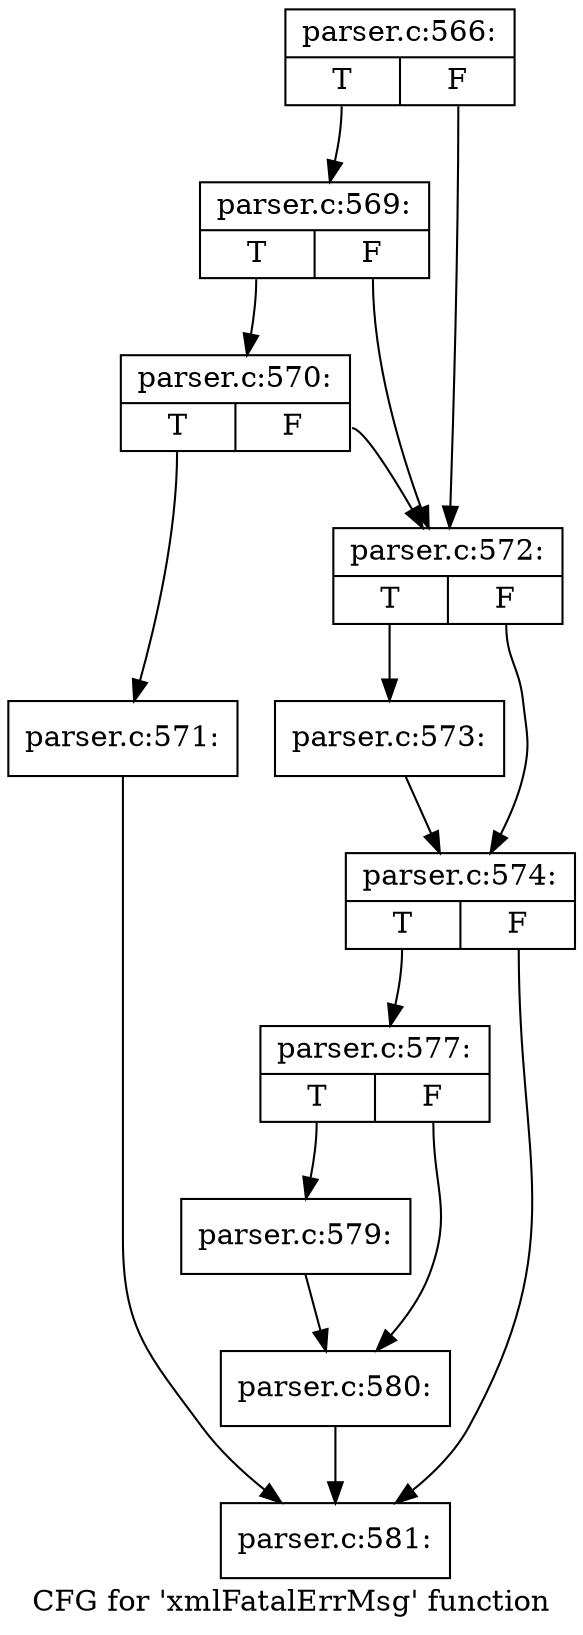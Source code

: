digraph "CFG for 'xmlFatalErrMsg' function" {
	label="CFG for 'xmlFatalErrMsg' function";

	Node0x55d73bfced80 [shape=record,label="{parser.c:566:|{<s0>T|<s1>F}}"];
	Node0x55d73bfced80:s0 -> Node0x55d73bfcfb40;
	Node0x55d73bfced80:s1 -> Node0x55d73bfcfa70;
	Node0x55d73bfcfb40 [shape=record,label="{parser.c:569:|{<s0>T|<s1>F}}"];
	Node0x55d73bfcfb40:s0 -> Node0x55d73bfcfac0;
	Node0x55d73bfcfb40:s1 -> Node0x55d73bfcfa70;
	Node0x55d73bfcfac0 [shape=record,label="{parser.c:570:|{<s0>T|<s1>F}}"];
	Node0x55d73bfcfac0:s0 -> Node0x55d73bfcfa20;
	Node0x55d73bfcfac0:s1 -> Node0x55d73bfcfa70;
	Node0x55d73bfcfa20 [shape=record,label="{parser.c:571:}"];
	Node0x55d73bfcfa20 -> Node0x55d73bfd1170;
	Node0x55d73bfcfa70 [shape=record,label="{parser.c:572:|{<s0>T|<s1>F}}"];
	Node0x55d73bfcfa70:s0 -> Node0x55d73bfd0470;
	Node0x55d73bfcfa70:s1 -> Node0x55d73bfd04c0;
	Node0x55d73bfd0470 [shape=record,label="{parser.c:573:}"];
	Node0x55d73bfd0470 -> Node0x55d73bfd04c0;
	Node0x55d73bfd04c0 [shape=record,label="{parser.c:574:|{<s0>T|<s1>F}}"];
	Node0x55d73bfd04c0:s0 -> Node0x55d73bfd1120;
	Node0x55d73bfd04c0:s1 -> Node0x55d73bfd1170;
	Node0x55d73bfd1120 [shape=record,label="{parser.c:577:|{<s0>T|<s1>F}}"];
	Node0x55d73bfd1120:s0 -> Node0x55d73bfd17b0;
	Node0x55d73bfd1120:s1 -> Node0x55d73bfd1800;
	Node0x55d73bfd17b0 [shape=record,label="{parser.c:579:}"];
	Node0x55d73bfd17b0 -> Node0x55d73bfd1800;
	Node0x55d73bfd1800 [shape=record,label="{parser.c:580:}"];
	Node0x55d73bfd1800 -> Node0x55d73bfd1170;
	Node0x55d73bfd1170 [shape=record,label="{parser.c:581:}"];
}
